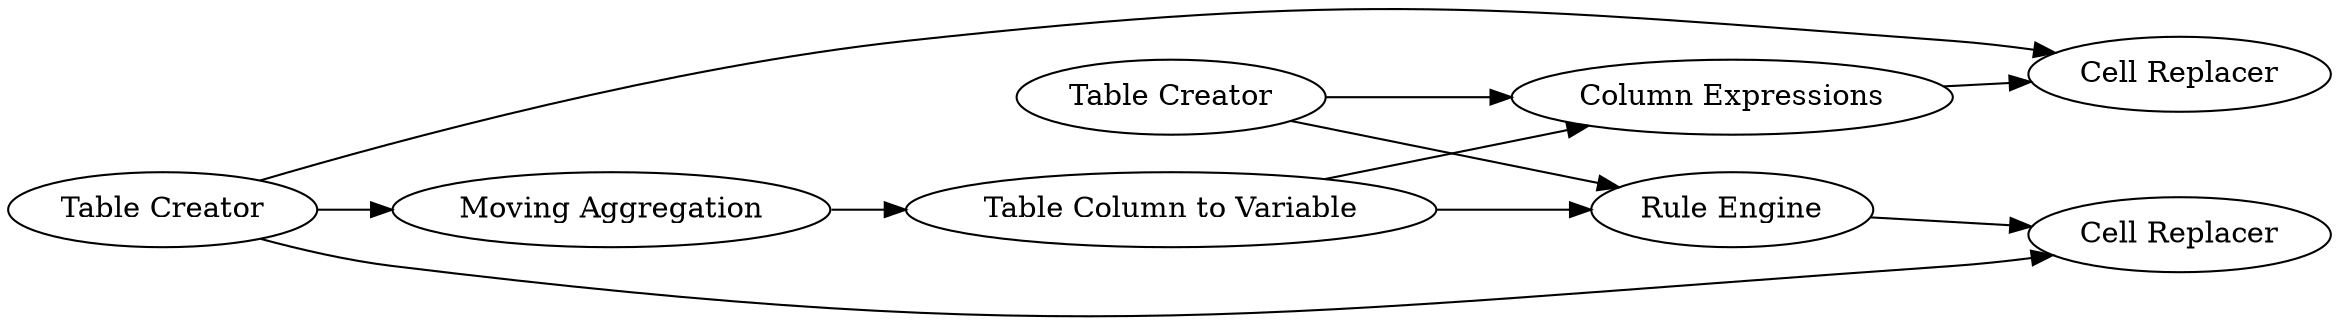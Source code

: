 digraph {
	314 [label="Table Creator"]
	315 [label="Table Creator"]
	317 [label="Table Column to Variable"]
	318 [label="Column Expressions"]
	319 [label="Moving Aggregation"]
	323 [label="Rule Engine"]
	324 [label="Cell Replacer"]
	325 [label="Cell Replacer"]
	314 -> 318
	314 -> 323
	315 -> 319
	315 -> 325
	315 -> 324
	317 -> 318
	317 -> 323
	318 -> 324
	319 -> 317
	323 -> 325
	rankdir=LR
}
